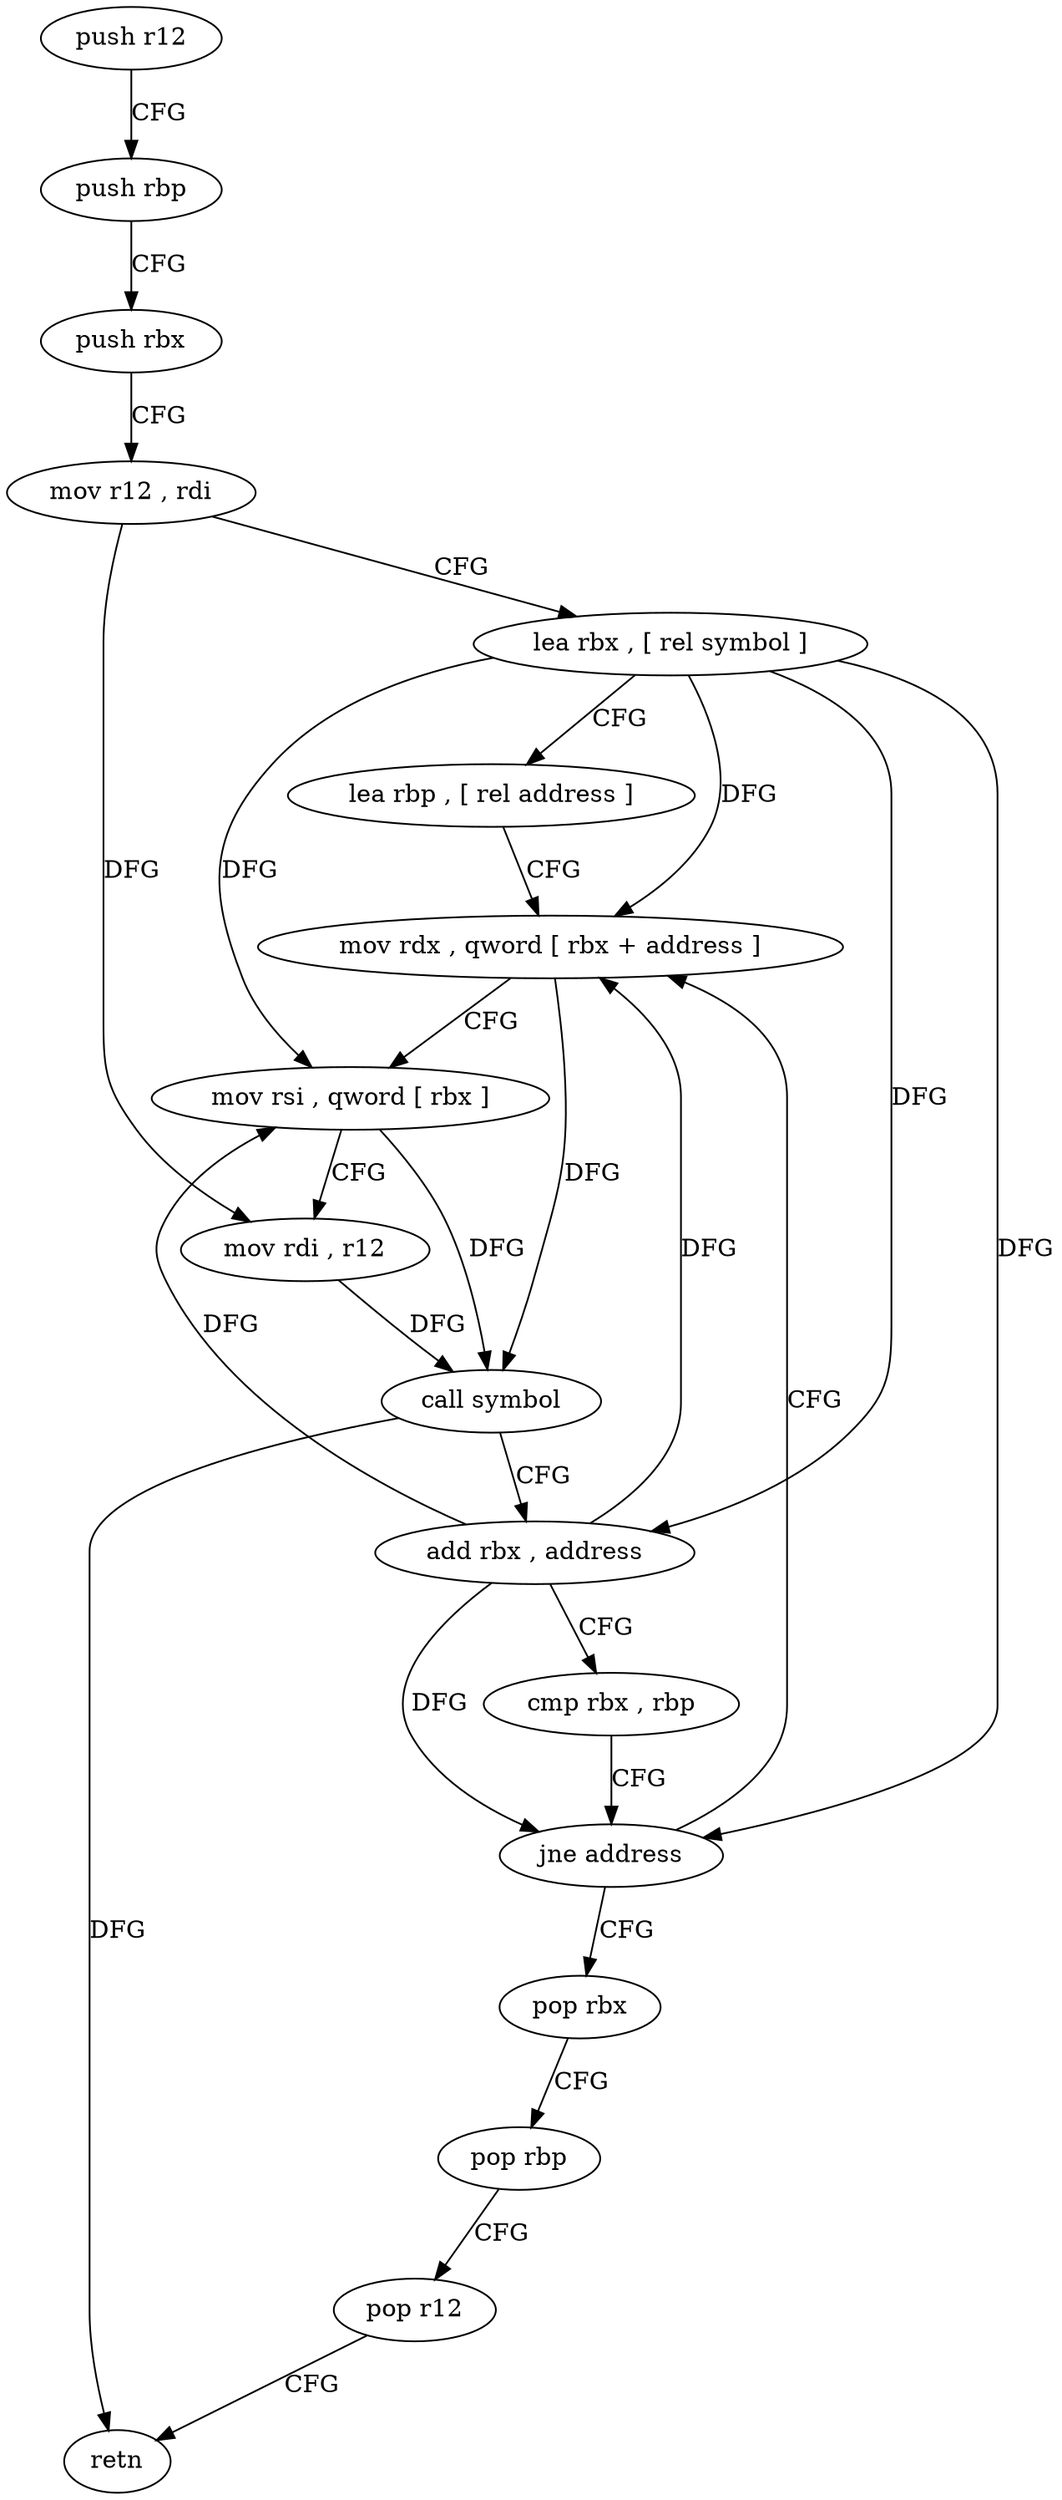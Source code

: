 digraph "func" {
"156812" [label = "push r12" ]
"156814" [label = "push rbp" ]
"156815" [label = "push rbx" ]
"156816" [label = "mov r12 , rdi" ]
"156819" [label = "lea rbx , [ rel symbol ]" ]
"156826" [label = "lea rbp , [ rel address ]" ]
"156833" [label = "mov rdx , qword [ rbx + address ]" ]
"156837" [label = "mov rsi , qword [ rbx ]" ]
"156840" [label = "mov rdi , r12" ]
"156843" [label = "call symbol" ]
"156848" [label = "add rbx , address" ]
"156852" [label = "cmp rbx , rbp" ]
"156855" [label = "jne address" ]
"156857" [label = "pop rbx" ]
"156858" [label = "pop rbp" ]
"156859" [label = "pop r12" ]
"156861" [label = "retn" ]
"156812" -> "156814" [ label = "CFG" ]
"156814" -> "156815" [ label = "CFG" ]
"156815" -> "156816" [ label = "CFG" ]
"156816" -> "156819" [ label = "CFG" ]
"156816" -> "156840" [ label = "DFG" ]
"156819" -> "156826" [ label = "CFG" ]
"156819" -> "156833" [ label = "DFG" ]
"156819" -> "156837" [ label = "DFG" ]
"156819" -> "156848" [ label = "DFG" ]
"156819" -> "156855" [ label = "DFG" ]
"156826" -> "156833" [ label = "CFG" ]
"156833" -> "156837" [ label = "CFG" ]
"156833" -> "156843" [ label = "DFG" ]
"156837" -> "156840" [ label = "CFG" ]
"156837" -> "156843" [ label = "DFG" ]
"156840" -> "156843" [ label = "DFG" ]
"156843" -> "156848" [ label = "CFG" ]
"156843" -> "156861" [ label = "DFG" ]
"156848" -> "156852" [ label = "CFG" ]
"156848" -> "156833" [ label = "DFG" ]
"156848" -> "156837" [ label = "DFG" ]
"156848" -> "156855" [ label = "DFG" ]
"156852" -> "156855" [ label = "CFG" ]
"156855" -> "156833" [ label = "CFG" ]
"156855" -> "156857" [ label = "CFG" ]
"156857" -> "156858" [ label = "CFG" ]
"156858" -> "156859" [ label = "CFG" ]
"156859" -> "156861" [ label = "CFG" ]
}
